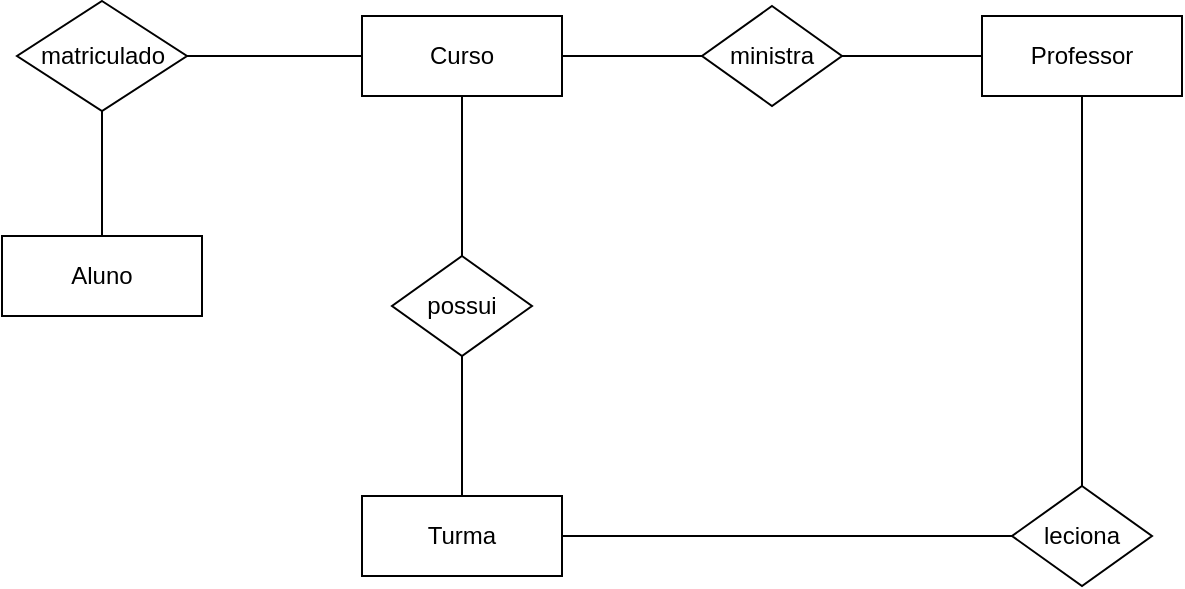 <mxfile version="13.7.1" type="device"><diagram id="-4QU5cI-InaQv_j14EO5" name="Page-1"><mxGraphModel dx="2122" dy="506" grid="1" gridSize="10" guides="1" tooltips="1" connect="1" arrows="1" fold="1" page="1" pageScale="1" pageWidth="827" pageHeight="1169" math="0" shadow="0"><root><mxCell id="0"/><mxCell id="1" parent="0"/><mxCell id="JJMXcB9-yE0k_6xQ-3Tq-1" value="Aluno" style="whiteSpace=wrap;html=1;align=center;" vertex="1" parent="1"><mxGeometry x="-20" y="190" width="100" height="40" as="geometry"/></mxCell><mxCell id="JJMXcB9-yE0k_6xQ-3Tq-2" value="Curso" style="whiteSpace=wrap;html=1;align=center;" vertex="1" parent="1"><mxGeometry x="160" y="80" width="100" height="40" as="geometry"/></mxCell><mxCell id="JJMXcB9-yE0k_6xQ-3Tq-3" value="Professor" style="whiteSpace=wrap;html=1;align=center;" vertex="1" parent="1"><mxGeometry x="470" y="80" width="100" height="40" as="geometry"/></mxCell><mxCell id="JJMXcB9-yE0k_6xQ-3Tq-4" value="Turma" style="whiteSpace=wrap;html=1;align=center;" vertex="1" parent="1"><mxGeometry x="160" y="320" width="100" height="40" as="geometry"/></mxCell><mxCell id="JJMXcB9-yE0k_6xQ-3Tq-6" value="ministra" style="shape=rhombus;perimeter=rhombusPerimeter;whiteSpace=wrap;html=1;align=center;" vertex="1" parent="1"><mxGeometry x="330" y="75" width="70" height="50" as="geometry"/></mxCell><mxCell id="JJMXcB9-yE0k_6xQ-3Tq-7" value="" style="endArrow=none;html=1;rounded=0;entryX=0;entryY=0.5;entryDx=0;entryDy=0;exitX=1;exitY=0.5;exitDx=0;exitDy=0;" edge="1" parent="1" source="JJMXcB9-yE0k_6xQ-3Tq-6" target="JJMXcB9-yE0k_6xQ-3Tq-3"><mxGeometry relative="1" as="geometry"><mxPoint x="210" y="250" as="sourcePoint"/><mxPoint x="370" y="250" as="targetPoint"/></mxGeometry></mxCell><mxCell id="JJMXcB9-yE0k_6xQ-3Tq-8" value="" style="endArrow=none;html=1;rounded=0;entryX=0;entryY=0.5;entryDx=0;entryDy=0;exitX=1;exitY=0.5;exitDx=0;exitDy=0;" edge="1" parent="1" source="JJMXcB9-yE0k_6xQ-3Tq-2" target="JJMXcB9-yE0k_6xQ-3Tq-6"><mxGeometry relative="1" as="geometry"><mxPoint x="390.0" y="35" as="sourcePoint"/><mxPoint x="480" y="60" as="targetPoint"/></mxGeometry></mxCell><mxCell id="JJMXcB9-yE0k_6xQ-3Tq-9" value="possui" style="shape=rhombus;perimeter=rhombusPerimeter;whiteSpace=wrap;html=1;align=center;" vertex="1" parent="1"><mxGeometry x="175" y="200" width="70" height="50" as="geometry"/></mxCell><mxCell id="JJMXcB9-yE0k_6xQ-3Tq-10" value="" style="endArrow=none;html=1;rounded=0;entryX=0.5;entryY=0;entryDx=0;entryDy=0;exitX=0.5;exitY=1;exitDx=0;exitDy=0;" edge="1" parent="1" source="JJMXcB9-yE0k_6xQ-3Tq-2" target="JJMXcB9-yE0k_6xQ-3Tq-9"><mxGeometry relative="1" as="geometry"><mxPoint x="260" y="100" as="sourcePoint"/><mxPoint x="330.0" y="65" as="targetPoint"/></mxGeometry></mxCell><mxCell id="JJMXcB9-yE0k_6xQ-3Tq-11" value="" style="endArrow=none;html=1;rounded=0;entryX=0.5;entryY=0;entryDx=0;entryDy=0;" edge="1" parent="1" target="JJMXcB9-yE0k_6xQ-3Tq-4"><mxGeometry relative="1" as="geometry"><mxPoint x="210" y="250" as="sourcePoint"/><mxPoint x="210" y="200" as="targetPoint"/></mxGeometry></mxCell><mxCell id="JJMXcB9-yE0k_6xQ-3Tq-12" value="leciona" style="shape=rhombus;perimeter=rhombusPerimeter;whiteSpace=wrap;html=1;align=center;" vertex="1" parent="1"><mxGeometry x="485" y="315" width="70" height="50" as="geometry"/></mxCell><mxCell id="JJMXcB9-yE0k_6xQ-3Tq-13" value="" style="endArrow=none;html=1;rounded=0;entryX=0.5;entryY=1;entryDx=0;entryDy=0;exitX=0.5;exitY=0;exitDx=0;exitDy=0;" edge="1" parent="1" source="JJMXcB9-yE0k_6xQ-3Tq-12" target="JJMXcB9-yE0k_6xQ-3Tq-3"><mxGeometry relative="1" as="geometry"><mxPoint x="400.0" y="65" as="sourcePoint"/><mxPoint x="480" y="60" as="targetPoint"/></mxGeometry></mxCell><mxCell id="JJMXcB9-yE0k_6xQ-3Tq-14" value="" style="endArrow=none;html=1;rounded=0;entryX=0;entryY=0.5;entryDx=0;entryDy=0;exitX=1;exitY=0.5;exitDx=0;exitDy=0;" edge="1" parent="1" source="JJMXcB9-yE0k_6xQ-3Tq-4" target="JJMXcB9-yE0k_6xQ-3Tq-12"><mxGeometry relative="1" as="geometry"><mxPoint x="410.0" y="75" as="sourcePoint"/><mxPoint x="490" y="70" as="targetPoint"/></mxGeometry></mxCell><mxCell id="JJMXcB9-yE0k_6xQ-3Tq-15" value="matriculado" style="shape=rhombus;perimeter=rhombusPerimeter;whiteSpace=wrap;html=1;align=center;" vertex="1" parent="1"><mxGeometry x="-12.5" y="72.5" width="85" height="55" as="geometry"/></mxCell><mxCell id="JJMXcB9-yE0k_6xQ-3Tq-17" value="" style="endArrow=none;html=1;rounded=0;entryX=0.5;entryY=0;entryDx=0;entryDy=0;" edge="1" parent="1" source="JJMXcB9-yE0k_6xQ-3Tq-15" target="JJMXcB9-yE0k_6xQ-3Tq-1"><mxGeometry relative="1" as="geometry"><mxPoint x="210" y="120" as="sourcePoint"/><mxPoint x="210" y="200" as="targetPoint"/></mxGeometry></mxCell><mxCell id="JJMXcB9-yE0k_6xQ-3Tq-18" value="" style="endArrow=none;html=1;rounded=0;exitX=1;exitY=0.5;exitDx=0;exitDy=0;" edge="1" parent="1" source="JJMXcB9-yE0k_6xQ-3Tq-15" target="JJMXcB9-yE0k_6xQ-3Tq-2"><mxGeometry relative="1" as="geometry"><mxPoint x="30" y="125" as="sourcePoint"/><mxPoint x="30" y="190" as="targetPoint"/></mxGeometry></mxCell></root></mxGraphModel></diagram></mxfile>